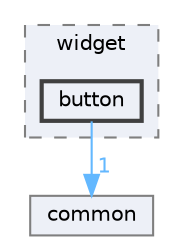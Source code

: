 digraph "C:/microchip/harmony3/gfx/middleware/legato/library/src/gfx/legato/widget/button"
{
 // INTERACTIVE_SVG=YES
 // LATEX_PDF_SIZE
  bgcolor="transparent";
  edge [fontname=Helvetica,fontsize=10,labelfontname=Helvetica,labelfontsize=10];
  node [fontname=Helvetica,fontsize=10,shape=box,height=0.2,width=0.4];
  compound=true
  subgraph clusterdir_139e39c2cbbb9c4d4856e374ea12d038 {
    graph [ bgcolor="#edf0f7", pencolor="grey50", label="widget", fontname=Helvetica,fontsize=10 style="filled,dashed", URL="dir_139e39c2cbbb9c4d4856e374ea12d038.html",tooltip=""]
  dir_2ccd5ea65f58f5050b13cd878018a6f6 [label="button", fillcolor="#edf0f7", color="grey25", style="filled,bold", URL="dir_2ccd5ea65f58f5050b13cd878018a6f6.html",tooltip=""];
  }
  dir_b3f224f181338695a4734ca3080f2eb5 [label="common", fillcolor="#edf0f7", color="grey50", style="filled", URL="dir_b3f224f181338695a4734ca3080f2eb5.html",tooltip=""];
  dir_2ccd5ea65f58f5050b13cd878018a6f6->dir_b3f224f181338695a4734ca3080f2eb5 [headlabel="1", labeldistance=1.5 headhref="dir_000005_000011.html" color="steelblue1" fontcolor="steelblue1"];
}
